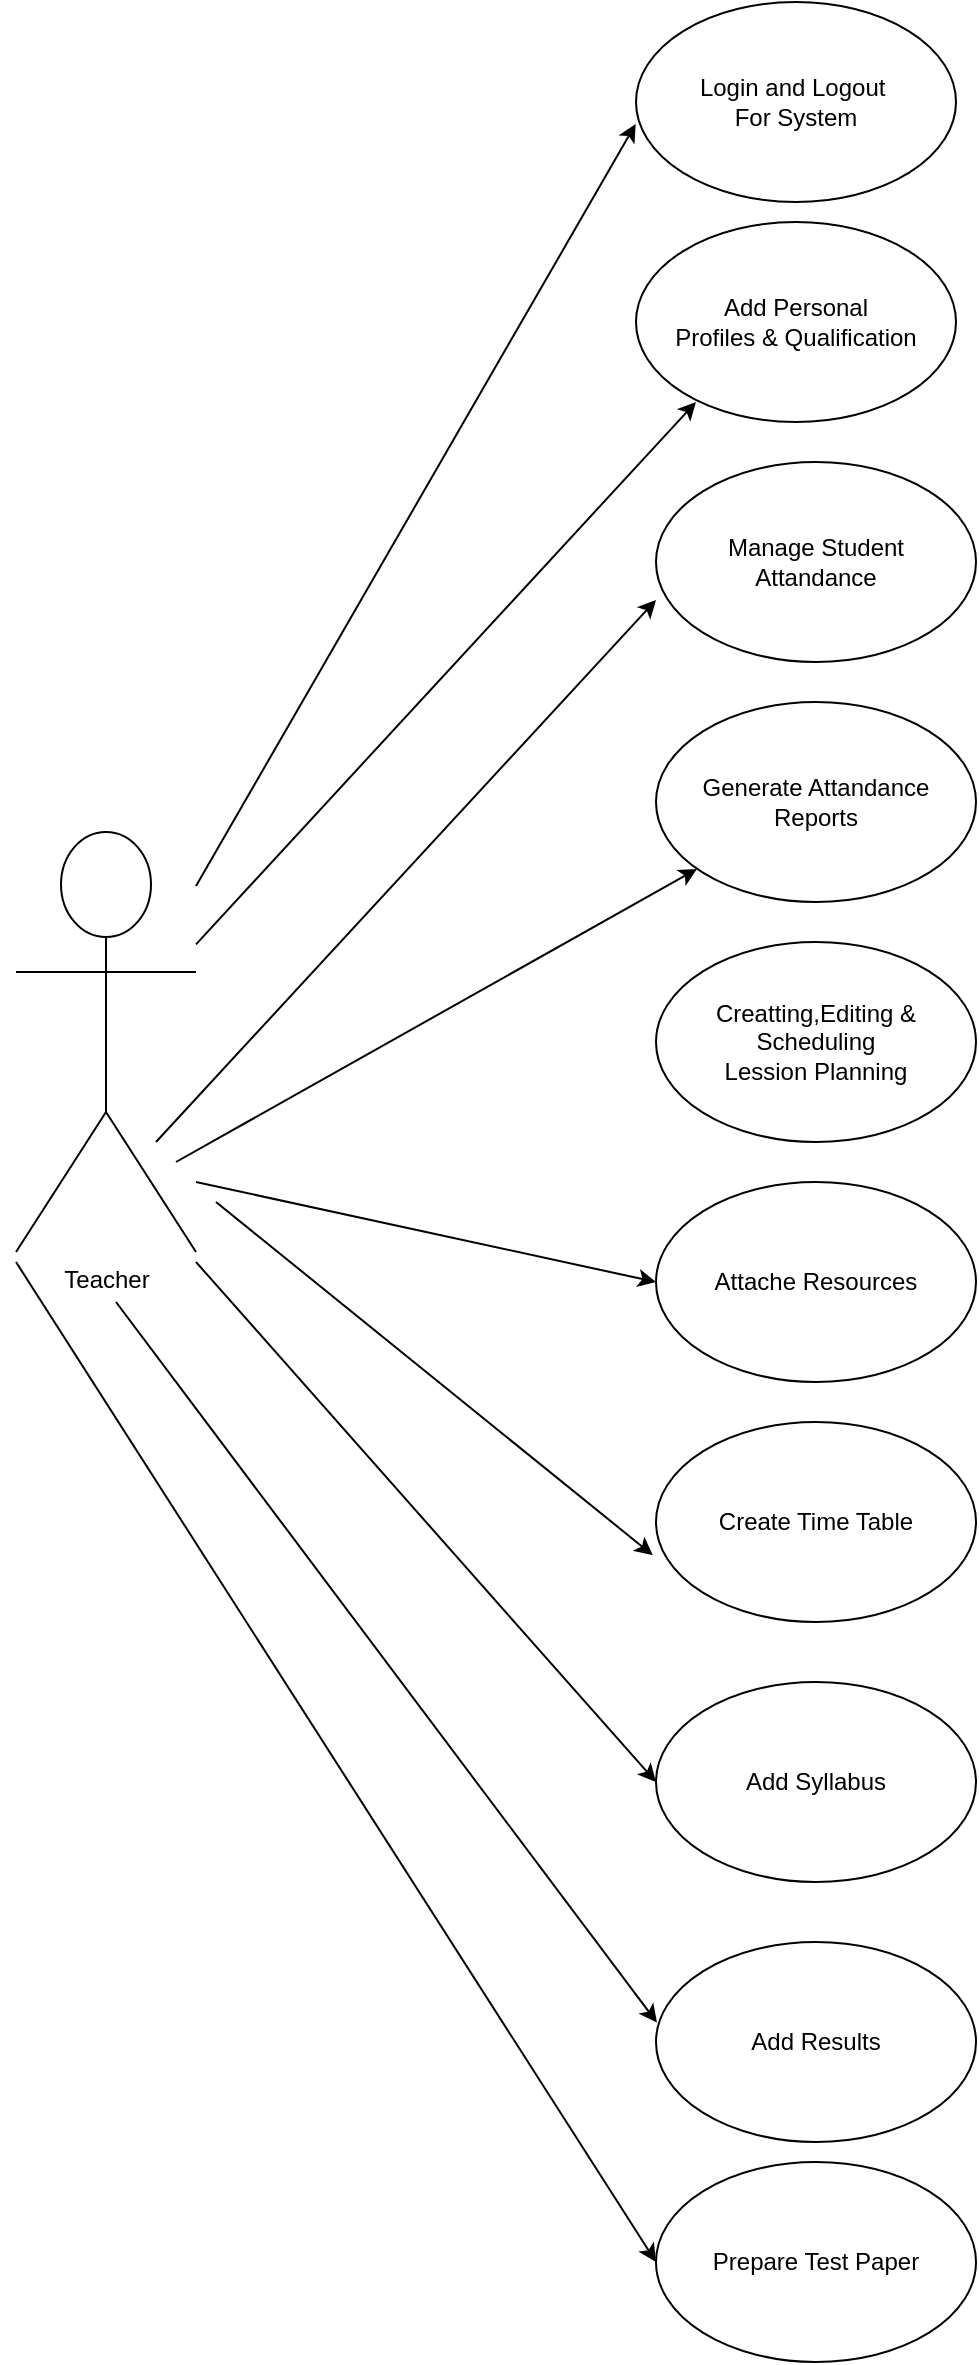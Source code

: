<mxfile version="23.0.1" type="device">
  <diagram name="Page-1" id="_UBLcZ-dRq8HCpjy_SEb">
    <mxGraphModel dx="1509" dy="785" grid="1" gridSize="10" guides="1" tooltips="1" connect="1" arrows="1" fold="1" page="1" pageScale="1" pageWidth="850" pageHeight="1100" math="0" shadow="0">
      <root>
        <mxCell id="0" />
        <mxCell id="1" parent="0" />
        <mxCell id="O0fbIX7imE3cBQk_R50D-1" value="Teacher" style="shape=umlActor;verticalLabelPosition=bottom;verticalAlign=top;html=1;outlineConnect=0;" vertex="1" parent="1">
          <mxGeometry x="40" y="425" width="90" height="210" as="geometry" />
        </mxCell>
        <mxCell id="O0fbIX7imE3cBQk_R50D-2" value="&lt;font style=&quot;font-size: 12px;&quot;&gt;Login and Logout&amp;nbsp;&lt;br&gt;For System&lt;br&gt;&lt;/font&gt;" style="ellipse;whiteSpace=wrap;html=1;" vertex="1" parent="1">
          <mxGeometry x="350" y="10" width="160" height="100" as="geometry" />
        </mxCell>
        <mxCell id="O0fbIX7imE3cBQk_R50D-3" value="&lt;font style=&quot;font-size: 12px;&quot;&gt;Add Personal &lt;br&gt;Profiles &amp;amp; Qualification&lt;/font&gt;" style="ellipse;whiteSpace=wrap;html=1;" vertex="1" parent="1">
          <mxGeometry x="350" y="120" width="160" height="100" as="geometry" />
        </mxCell>
        <mxCell id="O0fbIX7imE3cBQk_R50D-4" value="Manage Student &lt;br&gt;Attandance" style="ellipse;whiteSpace=wrap;html=1;" vertex="1" parent="1">
          <mxGeometry x="360" y="240" width="160" height="100" as="geometry" />
        </mxCell>
        <mxCell id="O0fbIX7imE3cBQk_R50D-5" value="Generate Attandance Reports" style="ellipse;whiteSpace=wrap;html=1;" vertex="1" parent="1">
          <mxGeometry x="360" y="360" width="160" height="100" as="geometry" />
        </mxCell>
        <mxCell id="O0fbIX7imE3cBQk_R50D-6" value="Creatting,Editing &amp;amp; Scheduling &lt;br&gt;Lession Planning" style="ellipse;whiteSpace=wrap;html=1;" vertex="1" parent="1">
          <mxGeometry x="360" y="480" width="160" height="100" as="geometry" />
        </mxCell>
        <mxCell id="O0fbIX7imE3cBQk_R50D-7" value="Add Results" style="ellipse;whiteSpace=wrap;html=1;" vertex="1" parent="1">
          <mxGeometry x="360" y="980" width="160" height="100" as="geometry" />
        </mxCell>
        <mxCell id="O0fbIX7imE3cBQk_R50D-8" value="Add Syllabus" style="ellipse;whiteSpace=wrap;html=1;" vertex="1" parent="1">
          <mxGeometry x="360" y="850" width="160" height="100" as="geometry" />
        </mxCell>
        <mxCell id="O0fbIX7imE3cBQk_R50D-9" value="Create Time Table" style="ellipse;whiteSpace=wrap;html=1;" vertex="1" parent="1">
          <mxGeometry x="360" y="720" width="160" height="100" as="geometry" />
        </mxCell>
        <mxCell id="O0fbIX7imE3cBQk_R50D-10" value="Attache Resources" style="ellipse;whiteSpace=wrap;html=1;" vertex="1" parent="1">
          <mxGeometry x="360" y="600" width="160" height="100" as="geometry" />
        </mxCell>
        <mxCell id="O0fbIX7imE3cBQk_R50D-11" value="&lt;font style=&quot;font-size: 12px;&quot;&gt;Prepare Test Paper&lt;br&gt;&lt;/font&gt;" style="ellipse;whiteSpace=wrap;html=1;" vertex="1" parent="1">
          <mxGeometry x="360" y="1090" width="160" height="100" as="geometry" />
        </mxCell>
        <mxCell id="O0fbIX7imE3cBQk_R50D-12" value="" style="endArrow=classic;html=1;rounded=0;entryX=-0.001;entryY=0.61;entryDx=0;entryDy=0;entryPerimeter=0;" edge="1" parent="1" source="O0fbIX7imE3cBQk_R50D-1" target="O0fbIX7imE3cBQk_R50D-2">
          <mxGeometry width="50" height="50" relative="1" as="geometry">
            <mxPoint x="210" y="190" as="sourcePoint" />
            <mxPoint x="260" y="140" as="targetPoint" />
          </mxGeometry>
        </mxCell>
        <mxCell id="O0fbIX7imE3cBQk_R50D-13" value="" style="endArrow=classic;html=1;rounded=0;" edge="1" parent="1" source="O0fbIX7imE3cBQk_R50D-1">
          <mxGeometry width="50" height="50" relative="1" as="geometry">
            <mxPoint x="330" y="260" as="sourcePoint" />
            <mxPoint x="380" y="210" as="targetPoint" />
          </mxGeometry>
        </mxCell>
        <mxCell id="O0fbIX7imE3cBQk_R50D-14" value="" style="endArrow=classic;html=1;rounded=0;" edge="1" parent="1">
          <mxGeometry width="50" height="50" relative="1" as="geometry">
            <mxPoint x="110" y="580" as="sourcePoint" />
            <mxPoint x="360" y="309" as="targetPoint" />
          </mxGeometry>
        </mxCell>
        <mxCell id="O0fbIX7imE3cBQk_R50D-15" value="" style="endArrow=classic;html=1;rounded=0;" edge="1" parent="1" target="O0fbIX7imE3cBQk_R50D-5">
          <mxGeometry width="50" height="50" relative="1" as="geometry">
            <mxPoint x="120" y="590" as="sourcePoint" />
            <mxPoint x="370" y="319" as="targetPoint" />
          </mxGeometry>
        </mxCell>
        <mxCell id="O0fbIX7imE3cBQk_R50D-16" value="" style="endArrow=classic;html=1;rounded=0;entryX=0;entryY=0.5;entryDx=0;entryDy=0;" edge="1" parent="1" target="O0fbIX7imE3cBQk_R50D-10">
          <mxGeometry width="50" height="50" relative="1" as="geometry">
            <mxPoint x="130" y="600" as="sourcePoint" />
            <mxPoint x="380" y="329" as="targetPoint" />
          </mxGeometry>
        </mxCell>
        <mxCell id="O0fbIX7imE3cBQk_R50D-17" value="" style="endArrow=classic;html=1;rounded=0;entryX=-0.01;entryY=0.666;entryDx=0;entryDy=0;entryPerimeter=0;" edge="1" parent="1" target="O0fbIX7imE3cBQk_R50D-9">
          <mxGeometry width="50" height="50" relative="1" as="geometry">
            <mxPoint x="140" y="610" as="sourcePoint" />
            <mxPoint x="390" y="339" as="targetPoint" />
          </mxGeometry>
        </mxCell>
        <mxCell id="O0fbIX7imE3cBQk_R50D-18" value="" style="endArrow=classic;html=1;rounded=0;entryX=0;entryY=0.5;entryDx=0;entryDy=0;" edge="1" parent="1" target="O0fbIX7imE3cBQk_R50D-8">
          <mxGeometry width="50" height="50" relative="1" as="geometry">
            <mxPoint x="130" y="640" as="sourcePoint" />
            <mxPoint x="400" y="349" as="targetPoint" />
          </mxGeometry>
        </mxCell>
        <mxCell id="O0fbIX7imE3cBQk_R50D-19" value="" style="endArrow=classic;html=1;rounded=0;entryX=0.003;entryY=0.403;entryDx=0;entryDy=0;entryPerimeter=0;" edge="1" parent="1" target="O0fbIX7imE3cBQk_R50D-7">
          <mxGeometry width="50" height="50" relative="1" as="geometry">
            <mxPoint x="90" y="660" as="sourcePoint" />
            <mxPoint x="410" y="359" as="targetPoint" />
          </mxGeometry>
        </mxCell>
        <mxCell id="O0fbIX7imE3cBQk_R50D-20" value="" style="endArrow=classic;html=1;rounded=0;entryX=0;entryY=0.5;entryDx=0;entryDy=0;" edge="1" parent="1" target="O0fbIX7imE3cBQk_R50D-11">
          <mxGeometry width="50" height="50" relative="1" as="geometry">
            <mxPoint x="40" y="640" as="sourcePoint" />
            <mxPoint x="248" y="858.5" as="targetPoint" />
          </mxGeometry>
        </mxCell>
      </root>
    </mxGraphModel>
  </diagram>
</mxfile>

